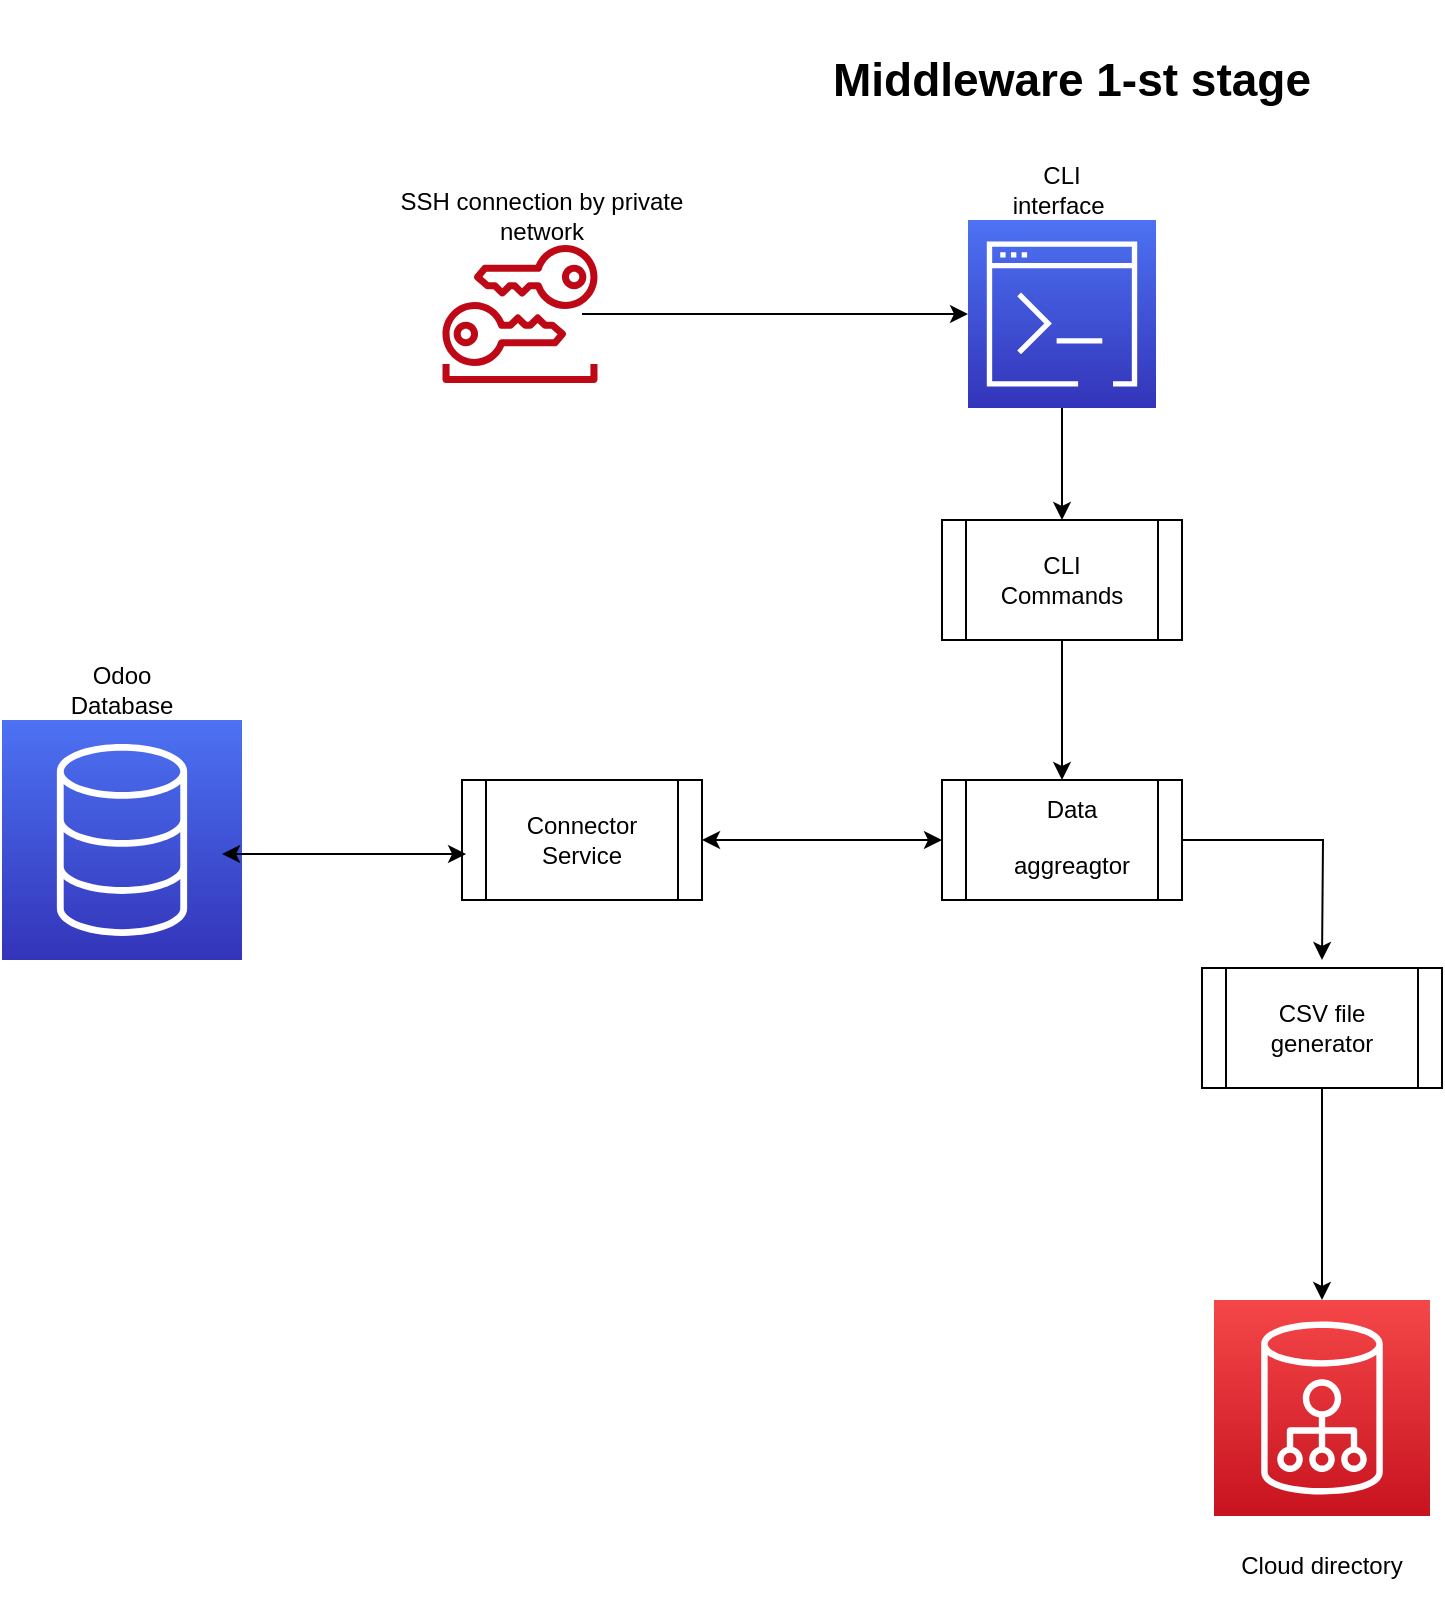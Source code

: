 <mxfile version="20.8.13" type="github">
  <diagram id="Ht1M8jgEwFfnCIfOTk4-" name="Page-1">
    <mxGraphModel dx="1509" dy="1551" grid="1" gridSize="10" guides="1" tooltips="1" connect="1" arrows="1" fold="1" page="1" pageScale="1" pageWidth="1169" pageHeight="827" math="0" shadow="0">
      <root>
        <mxCell id="0" />
        <mxCell id="1" parent="0" />
        <mxCell id="_ZaSL2WDLNozdrIiGy2D-7" value="" style="sketch=0;points=[[0,0,0],[0.25,0,0],[0.5,0,0],[0.75,0,0],[1,0,0],[0,1,0],[0.25,1,0],[0.5,1,0],[0.75,1,0],[1,1,0],[0,0.25,0],[0,0.5,0],[0,0.75,0],[1,0.25,0],[1,0.5,0],[1,0.75,0]];outlineConnect=0;fontColor=#232F3E;gradientColor=#4D72F3;gradientDirection=north;fillColor=#3334B9;strokeColor=#ffffff;dashed=0;verticalLabelPosition=bottom;verticalAlign=top;align=center;html=1;fontSize=12;fontStyle=0;aspect=fixed;shape=mxgraph.aws4.resourceIcon;resIcon=mxgraph.aws4.database;" vertex="1" parent="1">
          <mxGeometry x="20" y="230" width="120" height="120" as="geometry" />
        </mxCell>
        <mxCell id="_ZaSL2WDLNozdrIiGy2D-11" value="Odoo Database" style="text;html=1;strokeColor=none;fillColor=none;align=center;verticalAlign=middle;whiteSpace=wrap;rounded=0;" vertex="1" parent="1">
          <mxGeometry x="50" y="200" width="60" height="30" as="geometry" />
        </mxCell>
        <mxCell id="_ZaSL2WDLNozdrIiGy2D-14" value="" style="shape=process;whiteSpace=wrap;html=1;backgroundOutline=1;" vertex="1" parent="1">
          <mxGeometry x="250" y="260" width="120" height="60" as="geometry" />
        </mxCell>
        <mxCell id="_ZaSL2WDLNozdrIiGy2D-15" value="Connector Service" style="text;html=1;strokeColor=none;fillColor=none;align=center;verticalAlign=middle;whiteSpace=wrap;rounded=0;" vertex="1" parent="1">
          <mxGeometry x="280" y="275" width="60" height="30" as="geometry" />
        </mxCell>
        <mxCell id="_ZaSL2WDLNozdrIiGy2D-23" value="&lt;b&gt;&lt;font style=&quot;font-size: 23px;&quot;&gt;Middleware 1-st stage&lt;/font&gt;&lt;/b&gt;" style="text;html=1;strokeColor=none;fillColor=none;align=center;verticalAlign=middle;whiteSpace=wrap;rounded=0;" vertex="1" parent="1">
          <mxGeometry x="410" y="-130" width="290" height="80" as="geometry" />
        </mxCell>
        <mxCell id="_ZaSL2WDLNozdrIiGy2D-41" value="" style="edgeStyle=orthogonalEdgeStyle;rounded=0;orthogonalLoop=1;jettySize=auto;html=1;fontSize=12;" edge="1" parent="1" source="_ZaSL2WDLNozdrIiGy2D-25">
          <mxGeometry relative="1" as="geometry">
            <mxPoint x="680" y="350" as="targetPoint" />
          </mxGeometry>
        </mxCell>
        <mxCell id="_ZaSL2WDLNozdrIiGy2D-25" value="" style="shape=process;whiteSpace=wrap;html=1;backgroundOutline=1;fontSize=23;" vertex="1" parent="1">
          <mxGeometry x="490" y="260" width="120" height="60" as="geometry" />
        </mxCell>
        <mxCell id="_ZaSL2WDLNozdrIiGy2D-26" value="&lt;font style=&quot;font-size: 12px;&quot;&gt;Data aggreagtor&lt;/font&gt;" style="text;html=1;strokeColor=none;fillColor=none;align=center;verticalAlign=middle;whiteSpace=wrap;rounded=0;fontSize=23;" vertex="1" parent="1">
          <mxGeometry x="525" y="270" width="60" height="30" as="geometry" />
        </mxCell>
        <mxCell id="_ZaSL2WDLNozdrIiGy2D-27" value="" style="endArrow=classic;startArrow=classic;html=1;rounded=0;exitX=1;exitY=0.5;exitDx=0;exitDy=0;entryX=0;entryY=0.5;entryDx=0;entryDy=0;" edge="1" parent="1" source="_ZaSL2WDLNozdrIiGy2D-14" target="_ZaSL2WDLNozdrIiGy2D-25">
          <mxGeometry width="50" height="50" relative="1" as="geometry">
            <mxPoint x="370" y="230" as="sourcePoint" />
            <mxPoint x="500" y="230" as="targetPoint" />
            <Array as="points" />
          </mxGeometry>
        </mxCell>
        <mxCell id="_ZaSL2WDLNozdrIiGy2D-38" value="" style="edgeStyle=orthogonalEdgeStyle;rounded=0;orthogonalLoop=1;jettySize=auto;html=1;fontSize=12;" edge="1" parent="1" source="_ZaSL2WDLNozdrIiGy2D-29" target="_ZaSL2WDLNozdrIiGy2D-34">
          <mxGeometry relative="1" as="geometry" />
        </mxCell>
        <mxCell id="_ZaSL2WDLNozdrIiGy2D-29" value="" style="shape=process;whiteSpace=wrap;html=1;backgroundOutline=1;fontSize=12;" vertex="1" parent="1">
          <mxGeometry x="620" y="354" width="120" height="60" as="geometry" />
        </mxCell>
        <mxCell id="_ZaSL2WDLNozdrIiGy2D-30" value="CSV file generator" style="text;html=1;strokeColor=none;fillColor=none;align=center;verticalAlign=middle;whiteSpace=wrap;rounded=0;fontSize=12;" vertex="1" parent="1">
          <mxGeometry x="650" y="369" width="60" height="30" as="geometry" />
        </mxCell>
        <mxCell id="_ZaSL2WDLNozdrIiGy2D-32" value="" style="sketch=0;points=[[0,0,0],[0.25,0,0],[0.5,0,0],[0.75,0,0],[1,0,0],[0,1,0],[0.25,1,0],[0.5,1,0],[0.75,1,0],[1,1,0],[0,0.25,0],[0,0.5,0],[0,0.75,0],[1,0.25,0],[1,0.5,0],[1,0.75,0]];outlineConnect=0;fontColor=#232F3E;gradientColor=#4D72F3;gradientDirection=north;fillColor=#3334B9;strokeColor=#ffffff;dashed=0;verticalLabelPosition=bottom;verticalAlign=top;align=center;html=1;fontSize=12;fontStyle=0;aspect=fixed;shape=mxgraph.aws4.resourceIcon;resIcon=mxgraph.aws4.command_line_interface;" vertex="1" parent="1">
          <mxGeometry x="503" y="-20" width="94" height="94" as="geometry" />
        </mxCell>
        <mxCell id="_ZaSL2WDLNozdrIiGy2D-33" value="" style="endArrow=classic;startArrow=classic;html=1;rounded=0;fontSize=12;entryX=0.017;entryY=0.617;entryDx=0;entryDy=0;entryPerimeter=0;exitX=0.917;exitY=0.558;exitDx=0;exitDy=0;exitPerimeter=0;" edge="1" parent="1" source="_ZaSL2WDLNozdrIiGy2D-7" target="_ZaSL2WDLNozdrIiGy2D-14">
          <mxGeometry width="50" height="50" relative="1" as="geometry">
            <mxPoint x="160" y="300" as="sourcePoint" />
            <mxPoint x="210" y="250" as="targetPoint" />
          </mxGeometry>
        </mxCell>
        <mxCell id="_ZaSL2WDLNozdrIiGy2D-34" value="" style="sketch=0;points=[[0,0,0],[0.25,0,0],[0.5,0,0],[0.75,0,0],[1,0,0],[0,1,0],[0.25,1,0],[0.5,1,0],[0.75,1,0],[1,1,0],[0,0.25,0],[0,0.5,0],[0,0.75,0],[1,0.25,0],[1,0.5,0],[1,0.75,0]];outlineConnect=0;fontColor=#232F3E;gradientColor=#F54749;gradientDirection=north;fillColor=#C7131F;strokeColor=#ffffff;dashed=0;verticalLabelPosition=bottom;verticalAlign=top;align=center;html=1;fontSize=12;fontStyle=0;aspect=fixed;shape=mxgraph.aws4.resourceIcon;resIcon=mxgraph.aws4.cloud_directory;" vertex="1" parent="1">
          <mxGeometry x="626" y="520" width="108" height="108" as="geometry" />
        </mxCell>
        <mxCell id="_ZaSL2WDLNozdrIiGy2D-35" value="Cloud directory" style="text;html=1;strokeColor=none;fillColor=none;align=center;verticalAlign=middle;whiteSpace=wrap;rounded=0;fontSize=12;" vertex="1" parent="1">
          <mxGeometry x="635" y="628" width="90" height="50" as="geometry" />
        </mxCell>
        <mxCell id="_ZaSL2WDLNozdrIiGy2D-42" value="CLI interface&amp;nbsp;" style="text;html=1;strokeColor=none;fillColor=none;align=center;verticalAlign=middle;whiteSpace=wrap;rounded=0;fontSize=12;" vertex="1" parent="1">
          <mxGeometry x="520" y="-50" width="60" height="30" as="geometry" />
        </mxCell>
        <mxCell id="_ZaSL2WDLNozdrIiGy2D-43" value="" style="shape=process;whiteSpace=wrap;html=1;backgroundOutline=1;fontSize=12;" vertex="1" parent="1">
          <mxGeometry x="490" y="130" width="120" height="60" as="geometry" />
        </mxCell>
        <mxCell id="_ZaSL2WDLNozdrIiGy2D-45" value="" style="endArrow=classic;html=1;rounded=0;fontSize=12;entryX=0.5;entryY=0;entryDx=0;entryDy=0;" edge="1" parent="1" target="_ZaSL2WDLNozdrIiGy2D-43">
          <mxGeometry width="50" height="50" relative="1" as="geometry">
            <mxPoint x="550" y="74" as="sourcePoint" />
            <mxPoint x="600" y="24" as="targetPoint" />
          </mxGeometry>
        </mxCell>
        <mxCell id="_ZaSL2WDLNozdrIiGy2D-46" value="CLI Commands" style="text;html=1;strokeColor=none;fillColor=none;align=center;verticalAlign=middle;whiteSpace=wrap;rounded=0;fontSize=12;" vertex="1" parent="1">
          <mxGeometry x="520" y="145" width="60" height="30" as="geometry" />
        </mxCell>
        <mxCell id="_ZaSL2WDLNozdrIiGy2D-49" value="" style="endArrow=classic;html=1;rounded=0;fontSize=12;entryX=0.5;entryY=0;entryDx=0;entryDy=0;" edge="1" parent="1" target="_ZaSL2WDLNozdrIiGy2D-25">
          <mxGeometry width="50" height="50" relative="1" as="geometry">
            <mxPoint x="550" y="190" as="sourcePoint" />
            <mxPoint x="600" y="140" as="targetPoint" />
          </mxGeometry>
        </mxCell>
        <mxCell id="_ZaSL2WDLNozdrIiGy2D-52" value="" style="sketch=0;outlineConnect=0;fontColor=#232F3E;gradientColor=none;fillColor=#BF0816;strokeColor=none;dashed=0;verticalLabelPosition=bottom;verticalAlign=top;align=center;html=1;fontSize=12;fontStyle=0;aspect=fixed;pointerEvents=1;shape=mxgraph.aws4.long_term_security_credential;" vertex="1" parent="1">
          <mxGeometry x="240" y="-7.5" width="78" height="69" as="geometry" />
        </mxCell>
        <mxCell id="_ZaSL2WDLNozdrIiGy2D-53" value="" style="endArrow=classic;html=1;rounded=0;fontSize=12;" edge="1" parent="1" target="_ZaSL2WDLNozdrIiGy2D-32">
          <mxGeometry width="50" height="50" relative="1" as="geometry">
            <mxPoint x="310" y="27" as="sourcePoint" />
            <mxPoint x="370" y="-20" as="targetPoint" />
          </mxGeometry>
        </mxCell>
        <mxCell id="_ZaSL2WDLNozdrIiGy2D-54" value="SSH connection by private network" style="text;html=1;strokeColor=none;fillColor=none;align=center;verticalAlign=middle;whiteSpace=wrap;rounded=0;fontSize=12;" vertex="1" parent="1">
          <mxGeometry x="200" y="-37.5" width="180" height="30" as="geometry" />
        </mxCell>
      </root>
    </mxGraphModel>
  </diagram>
</mxfile>
